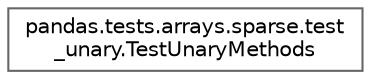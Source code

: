 digraph "Graphical Class Hierarchy"
{
 // LATEX_PDF_SIZE
  bgcolor="transparent";
  edge [fontname=Helvetica,fontsize=10,labelfontname=Helvetica,labelfontsize=10];
  node [fontname=Helvetica,fontsize=10,shape=box,height=0.2,width=0.4];
  rankdir="LR";
  Node0 [id="Node000000",label="pandas.tests.arrays.sparse.test\l_unary.TestUnaryMethods",height=0.2,width=0.4,color="grey40", fillcolor="white", style="filled",URL="$d9/d07/classpandas_1_1tests_1_1arrays_1_1sparse_1_1test__unary_1_1TestUnaryMethods.html",tooltip=" "];
}
